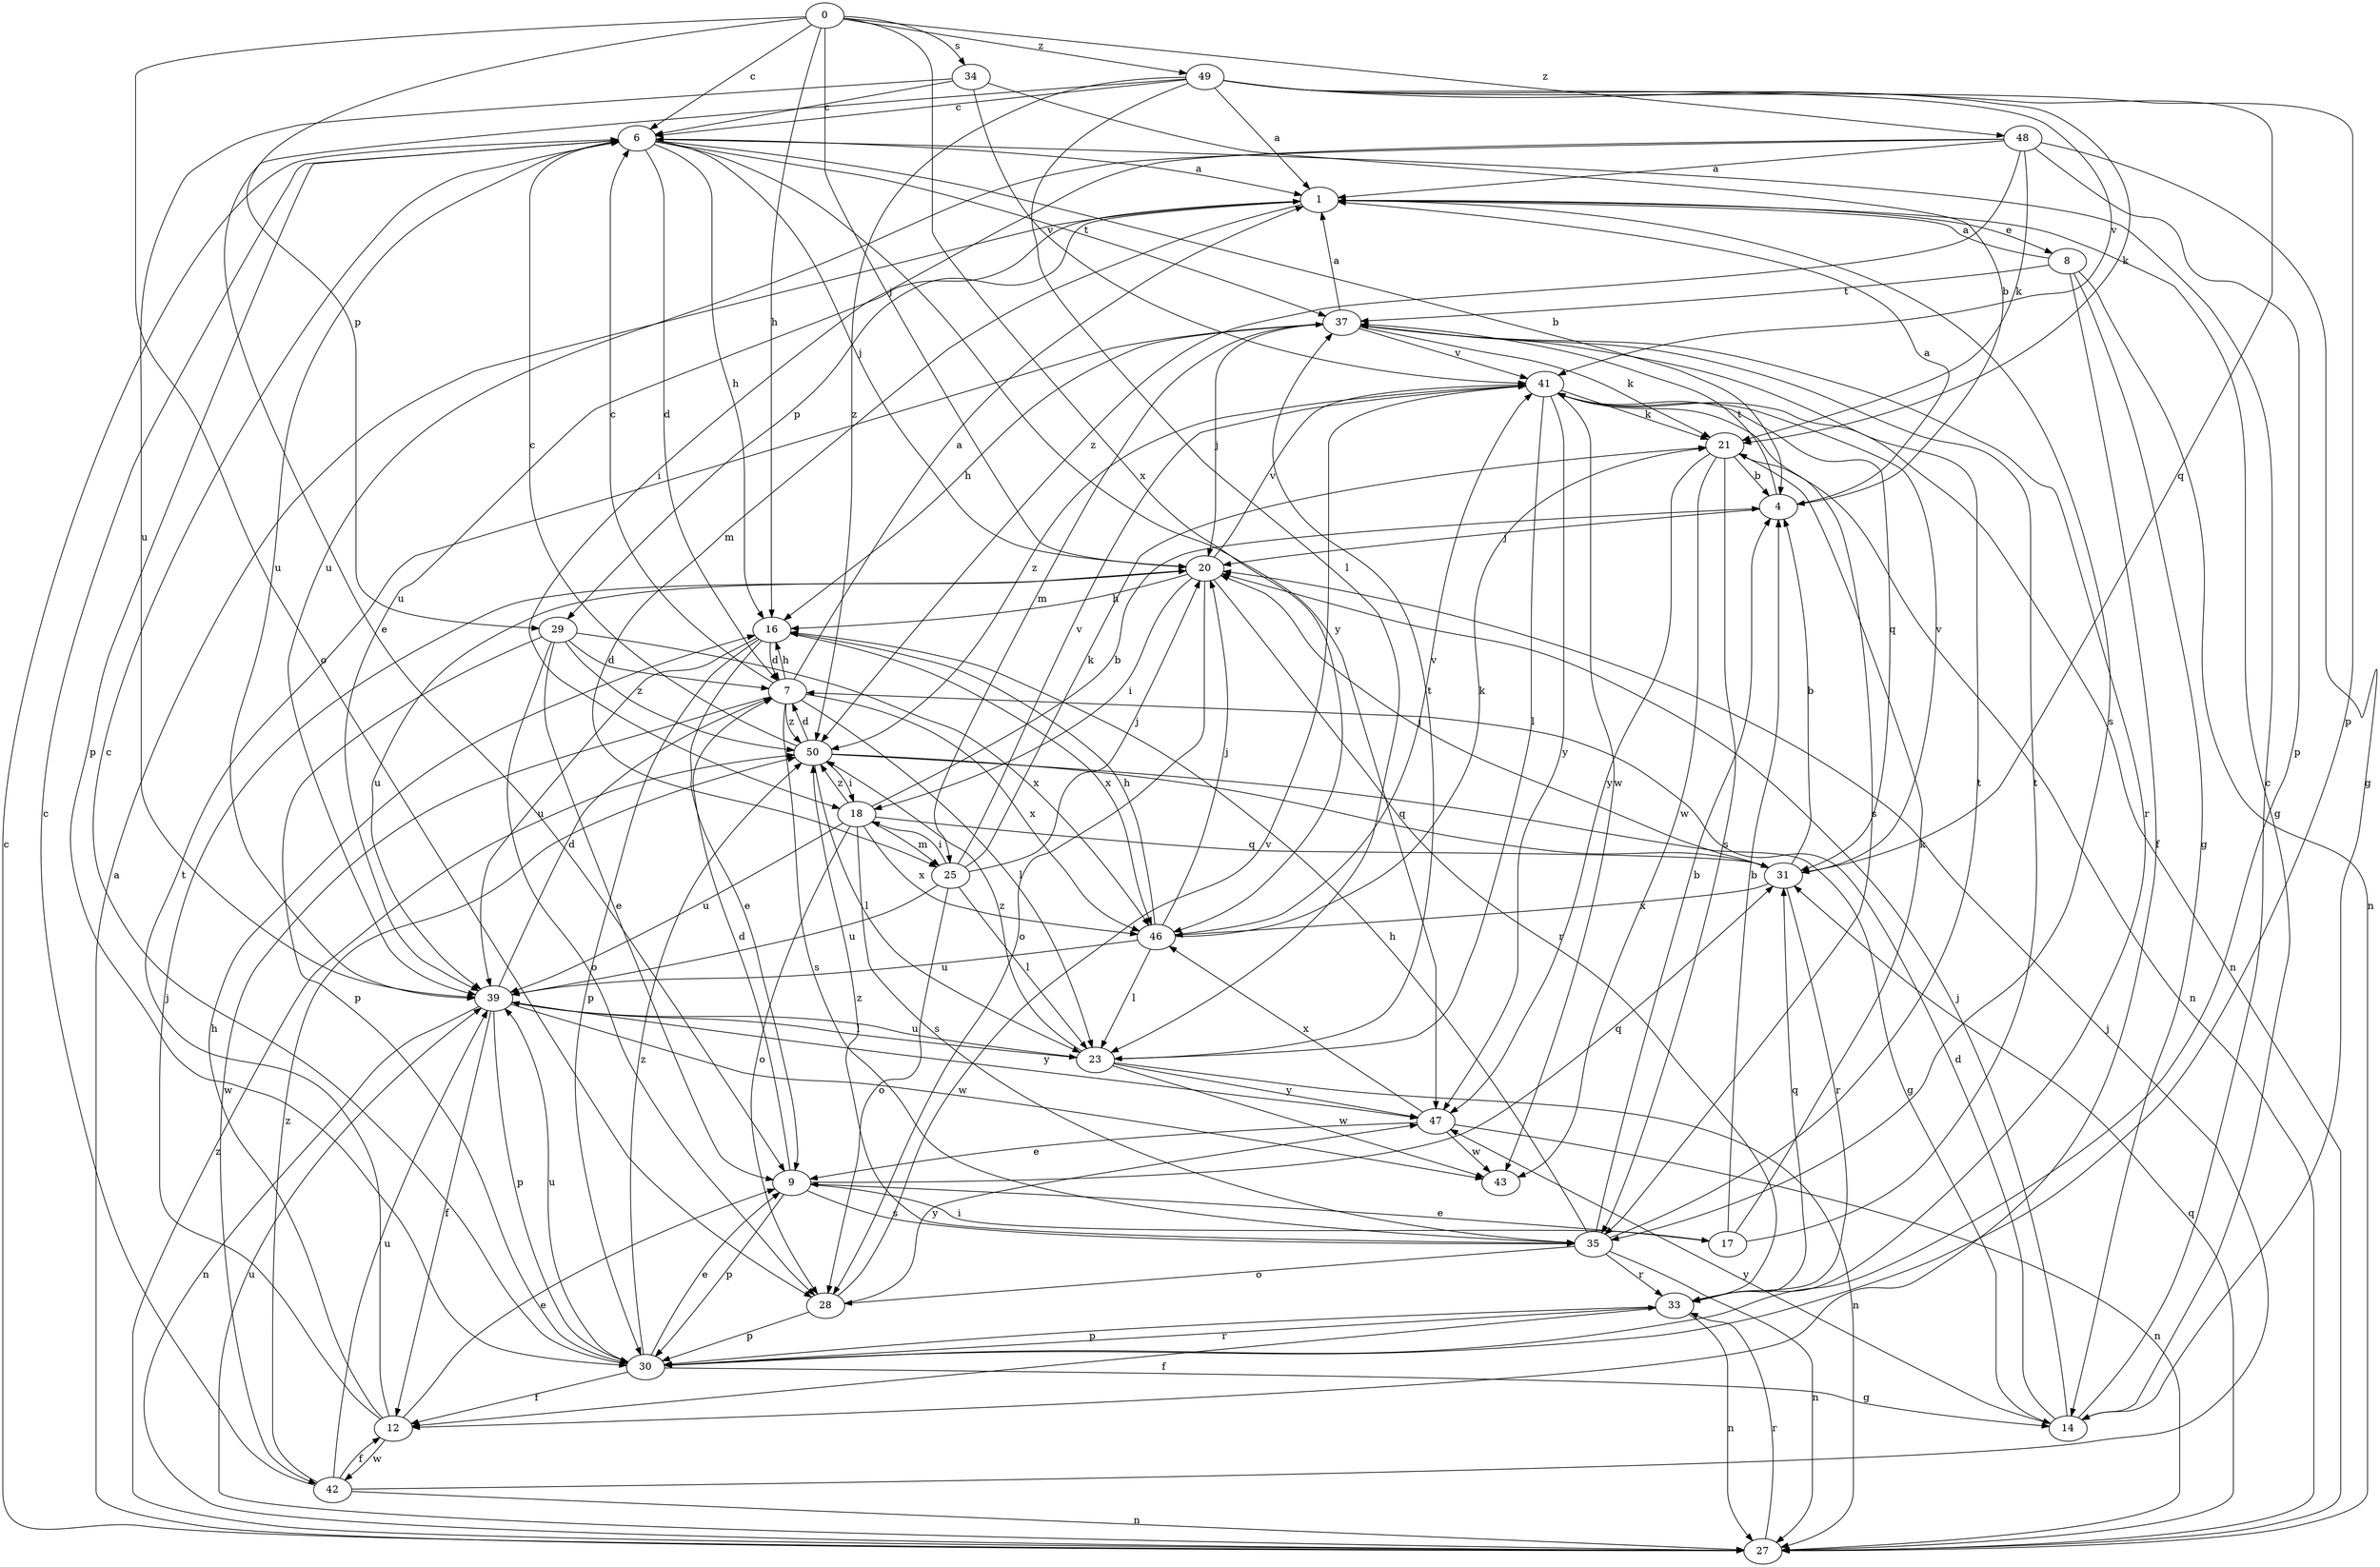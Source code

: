 strict digraph  {
0;
1;
4;
6;
7;
8;
9;
12;
14;
16;
17;
18;
20;
21;
23;
25;
27;
28;
29;
30;
31;
33;
34;
35;
37;
39;
41;
42;
43;
46;
47;
48;
49;
50;
0 -> 6  [label=c];
0 -> 16  [label=h];
0 -> 20  [label=j];
0 -> 28  [label=o];
0 -> 29  [label=p];
0 -> 34  [label=s];
0 -> 46  [label=x];
0 -> 48  [label=z];
0 -> 49  [label=z];
1 -> 8  [label=e];
1 -> 14  [label=g];
1 -> 25  [label=m];
1 -> 29  [label=p];
1 -> 35  [label=s];
1 -> 39  [label=u];
4 -> 1  [label=a];
4 -> 20  [label=j];
4 -> 37  [label=t];
6 -> 1  [label=a];
6 -> 4  [label=b];
6 -> 7  [label=d];
6 -> 16  [label=h];
6 -> 20  [label=j];
6 -> 30  [label=p];
6 -> 37  [label=t];
6 -> 39  [label=u];
6 -> 47  [label=y];
7 -> 1  [label=a];
7 -> 6  [label=c];
7 -> 16  [label=h];
7 -> 23  [label=l];
7 -> 35  [label=s];
7 -> 42  [label=w];
7 -> 46  [label=x];
7 -> 50  [label=z];
8 -> 1  [label=a];
8 -> 12  [label=f];
8 -> 14  [label=g];
8 -> 27  [label=n];
8 -> 37  [label=t];
9 -> 7  [label=d];
9 -> 17  [label=i];
9 -> 30  [label=p];
9 -> 31  [label=q];
9 -> 35  [label=s];
12 -> 9  [label=e];
12 -> 16  [label=h];
12 -> 20  [label=j];
12 -> 37  [label=t];
12 -> 42  [label=w];
14 -> 6  [label=c];
14 -> 7  [label=d];
14 -> 20  [label=j];
14 -> 47  [label=y];
16 -> 7  [label=d];
16 -> 9  [label=e];
16 -> 30  [label=p];
16 -> 39  [label=u];
16 -> 46  [label=x];
17 -> 4  [label=b];
17 -> 9  [label=e];
17 -> 21  [label=k];
17 -> 37  [label=t];
18 -> 4  [label=b];
18 -> 25  [label=m];
18 -> 28  [label=o];
18 -> 31  [label=q];
18 -> 35  [label=s];
18 -> 39  [label=u];
18 -> 46  [label=x];
18 -> 50  [label=z];
20 -> 16  [label=h];
20 -> 18  [label=i];
20 -> 28  [label=o];
20 -> 33  [label=r];
20 -> 39  [label=u];
20 -> 41  [label=v];
21 -> 4  [label=b];
21 -> 27  [label=n];
21 -> 35  [label=s];
21 -> 43  [label=w];
21 -> 47  [label=y];
23 -> 27  [label=n];
23 -> 37  [label=t];
23 -> 39  [label=u];
23 -> 43  [label=w];
23 -> 47  [label=y];
23 -> 50  [label=z];
25 -> 18  [label=i];
25 -> 20  [label=j];
25 -> 21  [label=k];
25 -> 23  [label=l];
25 -> 28  [label=o];
25 -> 39  [label=u];
25 -> 41  [label=v];
27 -> 1  [label=a];
27 -> 6  [label=c];
27 -> 31  [label=q];
27 -> 33  [label=r];
27 -> 39  [label=u];
27 -> 50  [label=z];
28 -> 30  [label=p];
28 -> 41  [label=v];
28 -> 47  [label=y];
29 -> 7  [label=d];
29 -> 9  [label=e];
29 -> 28  [label=o];
29 -> 30  [label=p];
29 -> 46  [label=x];
29 -> 50  [label=z];
30 -> 6  [label=c];
30 -> 9  [label=e];
30 -> 12  [label=f];
30 -> 14  [label=g];
30 -> 33  [label=r];
30 -> 39  [label=u];
30 -> 50  [label=z];
31 -> 4  [label=b];
31 -> 20  [label=j];
31 -> 33  [label=r];
31 -> 41  [label=v];
31 -> 46  [label=x];
33 -> 12  [label=f];
33 -> 27  [label=n];
33 -> 30  [label=p];
33 -> 31  [label=q];
34 -> 4  [label=b];
34 -> 6  [label=c];
34 -> 39  [label=u];
34 -> 41  [label=v];
35 -> 4  [label=b];
35 -> 16  [label=h];
35 -> 27  [label=n];
35 -> 28  [label=o];
35 -> 33  [label=r];
35 -> 37  [label=t];
35 -> 50  [label=z];
37 -> 1  [label=a];
37 -> 16  [label=h];
37 -> 20  [label=j];
37 -> 21  [label=k];
37 -> 25  [label=m];
37 -> 33  [label=r];
37 -> 41  [label=v];
39 -> 7  [label=d];
39 -> 12  [label=f];
39 -> 23  [label=l];
39 -> 27  [label=n];
39 -> 30  [label=p];
39 -> 43  [label=w];
39 -> 47  [label=y];
41 -> 21  [label=k];
41 -> 23  [label=l];
41 -> 27  [label=n];
41 -> 31  [label=q];
41 -> 35  [label=s];
41 -> 43  [label=w];
41 -> 47  [label=y];
41 -> 50  [label=z];
42 -> 6  [label=c];
42 -> 12  [label=f];
42 -> 20  [label=j];
42 -> 27  [label=n];
42 -> 39  [label=u];
42 -> 50  [label=z];
46 -> 16  [label=h];
46 -> 20  [label=j];
46 -> 21  [label=k];
46 -> 23  [label=l];
46 -> 39  [label=u];
46 -> 41  [label=v];
47 -> 9  [label=e];
47 -> 27  [label=n];
47 -> 43  [label=w];
47 -> 46  [label=x];
48 -> 1  [label=a];
48 -> 14  [label=g];
48 -> 18  [label=i];
48 -> 21  [label=k];
48 -> 30  [label=p];
48 -> 39  [label=u];
48 -> 50  [label=z];
49 -> 1  [label=a];
49 -> 6  [label=c];
49 -> 9  [label=e];
49 -> 21  [label=k];
49 -> 23  [label=l];
49 -> 30  [label=p];
49 -> 31  [label=q];
49 -> 41  [label=v];
49 -> 50  [label=z];
50 -> 6  [label=c];
50 -> 7  [label=d];
50 -> 14  [label=g];
50 -> 18  [label=i];
50 -> 23  [label=l];
50 -> 31  [label=q];
}
